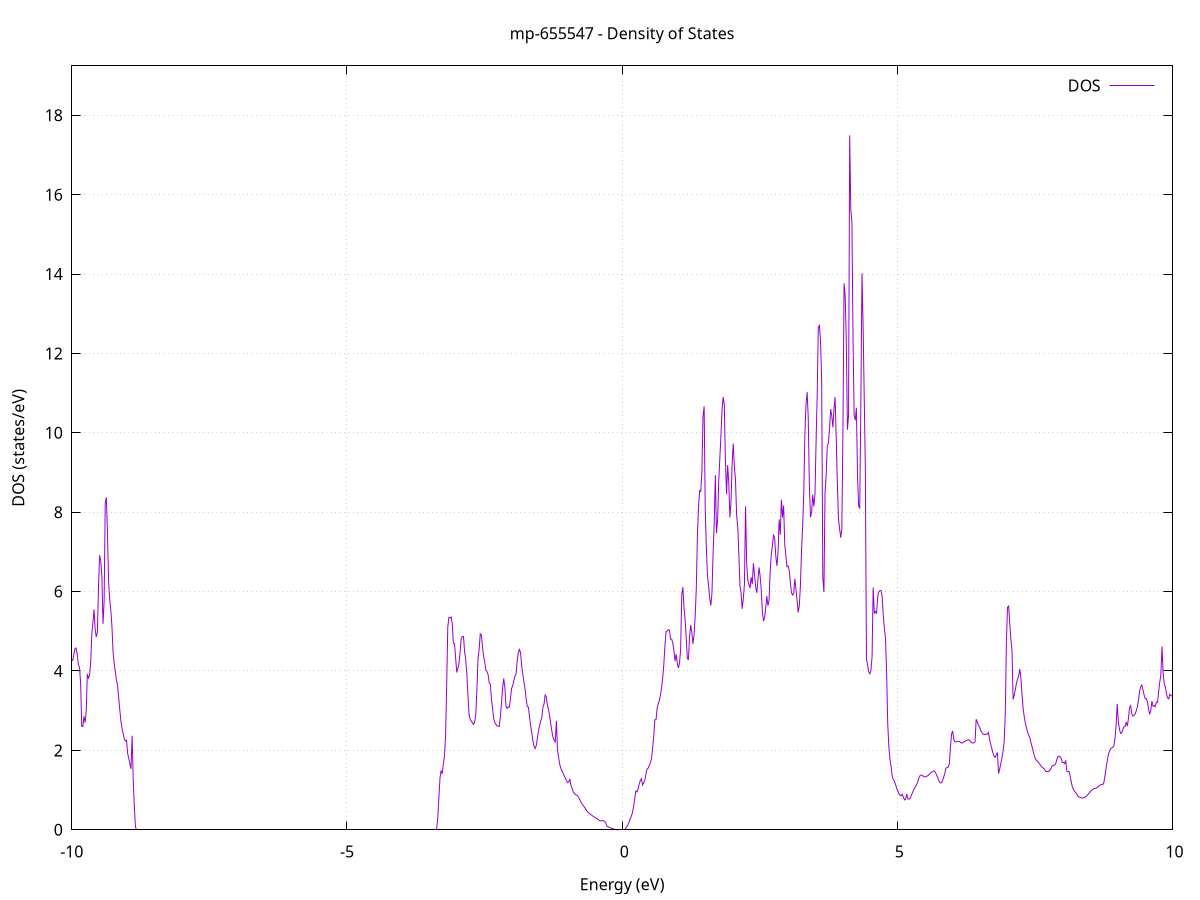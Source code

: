 set title 'mp-655547 - Density of States'
set xlabel 'Energy (eV)'
set ylabel 'DOS (states/eV)'
set grid
set xrange [-10:10]
set yrange [0:19.245]
set xzeroaxis lt -1
set terminal png size 800,600
set output 'mp-655547_dos_gnuplot.png'
plot '-' using 1:2 with lines title 'DOS'
-15.067400 0.000000
-15.047100 0.000000
-15.026700 0.000000
-15.006400 0.000000
-14.986100 0.000000
-14.965700 0.000000
-14.945400 0.000000
-14.925000 0.000000
-14.904700 0.000000
-14.884400 0.000000
-14.864000 0.000000
-14.843700 0.000000
-14.823300 0.000000
-14.803000 0.000000
-14.782700 0.000000
-14.762300 0.000000
-14.742000 0.000000
-14.721600 0.000000
-14.701300 0.000000
-14.681000 0.000000
-14.660600 0.000000
-14.640300 0.000000
-14.619900 0.000000
-14.599600 0.000000
-14.579300 0.000000
-14.558900 0.000000
-14.538600 0.000000
-14.518200 0.000000
-14.497900 0.000000
-14.477600 0.000000
-14.457200 0.000000
-14.436900 0.000000
-14.416500 0.000000
-14.396200 0.000000
-14.375800 0.000000
-14.355500 0.000000
-14.335200 0.000000
-14.314800 0.000000
-14.294500 0.000000
-14.274100 0.000000
-14.253800 0.000000
-14.233500 0.000000
-14.213100 0.000000
-14.192800 0.000000
-14.172400 0.000000
-14.152100 0.000000
-14.131800 0.000000
-14.111400 0.000000
-14.091100 0.000000
-14.070700 0.000000
-14.050400 0.000000
-14.030100 0.000000
-14.009700 0.000000
-13.989400 0.000000
-13.969000 0.000000
-13.948700 0.000000
-13.928400 0.000000
-13.908000 0.000000
-13.887700 0.000000
-13.867300 0.000000
-13.847000 0.000000
-13.826700 0.000000
-13.806300 0.000000
-13.786000 0.000000
-13.765600 0.000000
-13.745300 0.000000
-13.724900 0.000000
-13.704600 0.000000
-13.684300 0.000000
-13.663900 0.000000
-13.643600 0.000000
-13.623200 0.000000
-13.602900 0.000000
-13.582600 0.000000
-13.562200 0.000000
-13.541900 0.000000
-13.521500 0.000000
-13.501200 0.000000
-13.480900 0.000000
-13.460500 0.000000
-13.440200 0.000000
-13.419800 0.000000
-13.399500 0.000000
-13.379200 0.000000
-13.358800 0.000000
-13.338500 0.000000
-13.318100 0.000000
-13.297800 0.000000
-13.277500 0.000000
-13.257100 0.000000
-13.236800 0.000000
-13.216400 0.003000
-13.196100 0.438600
-13.175800 2.008100
-13.155400 3.001100
-13.135100 4.042900
-13.114700 5.363900
-13.094400 8.188200
-13.074000 13.849200
-13.053700 17.548100
-13.033400 24.453500
-13.013000 26.060800
-12.992700 21.833600
-12.972300 18.976600
-12.952000 16.478600
-12.931700 15.066600
-12.911300 14.562800
-12.891000 14.433600
-12.870600 14.260400
-12.850300 13.962300
-12.830000 10.780700
-12.809600 10.430000
-12.789300 12.242000
-12.768900 9.287100
-12.748600 7.545100
-12.728300 7.450800
-12.707900 3.790500
-12.687600 1.274100
-12.667200 2.738300
-12.646900 7.472000
-12.626600 9.205300
-12.606200 6.543700
-12.585900 8.332700
-12.565500 9.000900
-12.545200 10.445000
-12.524900 11.648000
-12.504500 10.078400
-12.484200 9.138400
-12.463800 8.715700
-12.443500 9.061400
-12.423100 9.293400
-12.402800 9.072000
-12.382500 8.940400
-12.362100 9.152900
-12.341800 9.913300
-12.321400 10.015200
-12.301100 9.800400
-12.280800 9.611000
-12.260400 9.416000
-12.240100 8.517800
-12.219700 7.316900
-12.199400 6.611600
-12.179100 6.395000
-12.158700 5.950700
-12.138400 6.918500
-12.118000 5.374800
-12.097700 4.674200
-12.077400 4.148900
-12.057000 3.649400
-12.036700 3.295800
-12.016300 3.146600
-11.996000 3.046100
-11.975700 2.950100
-11.955300 3.099100
-11.935000 3.420900
-11.914600 3.473100
-11.894300 3.392500
-11.874000 4.201600
-11.853600 4.292500
-11.833300 3.403900
-11.812900 2.574000
-11.792600 1.908700
-11.772200 1.214800
-11.751900 0.766600
-11.731600 0.647800
-11.711200 0.558300
-11.690900 0.474100
-11.670500 0.416700
-11.650200 0.402100
-11.629900 0.342700
-11.609500 0.145700
-11.589200 0.109700
-11.568800 0.079800
-11.548500 0.056000
-11.528200 0.037900
-11.507800 0.023500
-11.487500 0.012500
-11.467100 0.004900
-11.446800 0.000800
-11.426500 0.000000
-11.406100 0.000000
-11.385800 9.588600
-11.365400 13.685000
-11.345100 16.913300
-11.324800 22.969700
-11.304400 34.644200
-11.284100 2.500600
-11.263700 74.062300
-11.243400 26.465400
-11.223000 76.375700
-11.202700 0.000000
-11.182400 0.000000
-11.162000 0.000000
-11.141700 0.000000
-11.121300 20.509500
-11.101000 26.805400
-11.080700 100.354100
-11.060300 62.258600
-11.040000 119.866700
-11.019600 99.224200
-10.999300 57.440900
-10.979000 21.767000
-10.958600 55.269600
-10.938300 69.499800
-10.917900 40.389800
-10.897600 64.067200
-10.877300 58.295600
-10.856900 96.593000
-10.836600 100.041500
-10.816200 70.169700
-10.795900 61.836400
-10.775600 70.059000
-10.755200 46.994800
-10.734900 9.853200
-10.714500 6.647900
-10.694200 6.266000
-10.673900 5.939900
-10.653500 4.503300
-10.633200 4.987400
-10.612800 5.580100
-10.592500 5.913800
-10.572100 6.125000
-10.551800 5.877200
-10.531500 5.451800
-10.511100 4.927600
-10.490800 4.746600
-10.470400 4.662200
-10.450100 4.568200
-10.429800 4.448700
-10.409400 4.204400
-10.389100 4.040400
-10.368700 3.924400
-10.348400 3.823200
-10.328100 3.761700
-10.307700 3.688100
-10.287400 3.584600
-10.267000 3.486400
-10.246700 3.486900
-10.226400 3.471400
-10.206000 3.490000
-10.185700 3.622900
-10.165300 4.322900
-10.145000 4.855200
-10.124700 5.048200
-10.104300 4.525500
-10.084000 4.503900
-10.063600 4.637400
-10.043300 4.404400
-10.023000 4.341300
-10.002600 4.296200
-9.982300 4.267900
-9.961900 4.425900
-9.941600 4.569000
-9.921200 4.579200
-9.900900 4.411100
-9.880600 4.172700
-9.860200 4.085500
-9.839900 3.711900
-9.819500 2.609200
-9.799200 2.598800
-9.778900 2.861900
-9.758500 2.701100
-9.738200 2.980500
-9.717800 3.924600
-9.697500 3.819500
-9.677200 3.888600
-9.656800 4.210700
-9.636500 4.918300
-9.616100 5.216200
-9.595800 5.551000
-9.575500 5.052000
-9.555100 4.855800
-9.534800 4.981300
-9.514400 6.146300
-9.494100 6.915000
-9.473800 6.769300
-9.453400 6.392000
-9.433100 5.188300
-9.412700 5.738200
-9.392400 8.231300
-9.372100 8.370000
-9.351700 7.478300
-9.331400 6.249700
-9.311000 5.793800
-9.290700 5.536900
-9.270300 5.110900
-9.250000 4.471900
-9.229700 4.195400
-9.209300 3.977900
-9.189000 3.772700
-9.168600 3.643300
-9.148300 3.333900
-9.128000 3.024700
-9.107600 2.736400
-9.087300 2.553600
-9.066900 2.425500
-9.046600 2.294200
-9.026300 2.237500
-9.005900 2.254000
-8.985600 1.930100
-8.965200 1.797300
-8.944900 1.666700
-8.924600 1.536000
-8.904200 2.370000
-8.883900 1.260700
-8.863500 0.567200
-8.843200 0.071900
-8.822900 0.000000
-8.802500 0.000000
-8.782200 0.000000
-8.761800 0.000000
-8.741500 0.000000
-8.721200 0.000000
-8.700800 0.000000
-8.680500 0.000000
-8.660100 0.000000
-8.639800 0.000000
-8.619400 0.000000
-8.599100 0.000000
-8.578800 0.000000
-8.558400 0.000000
-8.538100 0.000000
-8.517700 0.000000
-8.497400 0.000000
-8.477100 0.000000
-8.456700 0.000000
-8.436400 0.000000
-8.416000 0.000000
-8.395700 0.000000
-8.375400 0.000000
-8.355000 0.000000
-8.334700 0.000000
-8.314300 0.000000
-8.294000 0.000000
-8.273700 0.000000
-8.253300 0.000000
-8.233000 0.000000
-8.212600 0.000000
-8.192300 0.000000
-8.172000 0.000000
-8.151600 0.000000
-8.131300 0.000000
-8.110900 0.000000
-8.090600 0.000000
-8.070300 0.000000
-8.049900 0.000000
-8.029600 0.000000
-8.009200 0.000000
-7.988900 0.000000
-7.968500 0.000000
-7.948200 0.000000
-7.927900 0.000000
-7.907500 0.000000
-7.887200 0.000000
-7.866800 0.000000
-7.846500 0.000000
-7.826200 0.000000
-7.805800 0.000000
-7.785500 0.000000
-7.765100 0.000000
-7.744800 0.000000
-7.724500 0.000000
-7.704100 0.000000
-7.683800 0.000000
-7.663400 0.000000
-7.643100 0.000000
-7.622800 0.000000
-7.602400 0.000000
-7.582100 0.000000
-7.561700 0.000000
-7.541400 0.000000
-7.521100 0.000000
-7.500700 0.000000
-7.480400 0.000000
-7.460000 0.000000
-7.439700 0.000000
-7.419400 0.000000
-7.399000 0.000000
-7.378700 0.000000
-7.358300 0.000000
-7.338000 0.000000
-7.317600 0.000000
-7.297300 0.000000
-7.277000 0.000000
-7.256600 0.000000
-7.236300 0.000000
-7.215900 0.000000
-7.195600 0.000000
-7.175300 0.000000
-7.154900 0.000000
-7.134600 0.000000
-7.114200 0.000000
-7.093900 0.000000
-7.073600 0.000000
-7.053200 0.000000
-7.032900 0.000000
-7.012500 0.000000
-6.992200 0.000000
-6.971900 0.000000
-6.951500 0.000000
-6.931200 0.000000
-6.910800 0.000000
-6.890500 0.000000
-6.870200 0.000000
-6.849800 0.000000
-6.829500 0.000000
-6.809100 0.000000
-6.788800 0.000000
-6.768500 0.000000
-6.748100 0.000000
-6.727800 0.000000
-6.707400 0.000000
-6.687100 0.000000
-6.666700 0.000000
-6.646400 0.000000
-6.626100 0.000000
-6.605700 0.000000
-6.585400 0.000000
-6.565000 0.000000
-6.544700 0.000000
-6.524400 0.000000
-6.504000 0.000000
-6.483700 0.000000
-6.463300 0.000000
-6.443000 0.000000
-6.422700 0.000000
-6.402300 0.000000
-6.382000 0.000000
-6.361600 0.000000
-6.341300 0.000000
-6.321000 0.000000
-6.300600 0.000000
-6.280300 0.000000
-6.259900 0.000000
-6.239600 0.000000
-6.219300 0.000000
-6.198900 0.000000
-6.178600 0.000000
-6.158200 0.000000
-6.137900 0.000000
-6.117600 0.000000
-6.097200 0.000000
-6.076900 0.000000
-6.056500 0.000000
-6.036200 0.000000
-6.015800 0.000000
-5.995500 0.000000
-5.975200 0.000000
-5.954800 0.000000
-5.934500 0.000000
-5.914100 0.000000
-5.893800 0.000000
-5.873500 0.000000
-5.853100 0.000000
-5.832800 0.000000
-5.812400 0.000000
-5.792100 0.000000
-5.771800 0.000000
-5.751400 0.000000
-5.731100 0.000000
-5.710700 0.000000
-5.690400 0.000000
-5.670100 0.000000
-5.649700 0.000000
-5.629400 0.000000
-5.609000 0.000000
-5.588700 0.000000
-5.568400 0.000000
-5.548000 0.000000
-5.527700 0.000000
-5.507300 0.000000
-5.487000 0.000000
-5.466700 0.000000
-5.446300 0.000000
-5.426000 0.000000
-5.405600 0.000000
-5.385300 0.000000
-5.364900 0.000000
-5.344600 0.000000
-5.324300 0.000000
-5.303900 0.000000
-5.283600 0.000000
-5.263200 0.000000
-5.242900 0.000000
-5.222600 0.000000
-5.202200 0.000000
-5.181900 0.000000
-5.161500 0.000000
-5.141200 0.000000
-5.120900 0.000000
-5.100500 0.000000
-5.080200 0.000000
-5.059800 0.000000
-5.039500 0.000000
-5.019200 0.000000
-4.998800 0.000000
-4.978500 0.000000
-4.958100 0.000000
-4.937800 0.000000
-4.917500 0.000000
-4.897100 0.000000
-4.876800 0.000000
-4.856400 0.000000
-4.836100 0.000000
-4.815800 0.000000
-4.795400 0.000000
-4.775100 0.000000
-4.754700 0.000000
-4.734400 0.000000
-4.714000 0.000000
-4.693700 0.000000
-4.673400 0.000000
-4.653000 0.000000
-4.632700 0.000000
-4.612300 0.000000
-4.592000 0.000000
-4.571700 0.000000
-4.551300 0.000000
-4.531000 0.000000
-4.510600 0.000000
-4.490300 0.000000
-4.470000 0.000000
-4.449600 0.000000
-4.429300 0.000000
-4.408900 0.000000
-4.388600 0.000000
-4.368300 0.000000
-4.347900 0.000000
-4.327600 0.000000
-4.307200 0.000000
-4.286900 0.000000
-4.266600 0.000000
-4.246200 0.000000
-4.225900 0.000000
-4.205500 0.000000
-4.185200 0.000000
-4.164800 0.000000
-4.144500 0.000000
-4.124200 0.000000
-4.103800 0.000000
-4.083500 0.000000
-4.063100 0.000000
-4.042800 0.000000
-4.022500 0.000000
-4.002100 0.000000
-3.981800 0.000000
-3.961400 0.000000
-3.941100 0.000000
-3.920800 0.000000
-3.900400 0.000000
-3.880100 0.000000
-3.859700 0.000000
-3.839400 0.000000
-3.819100 0.000000
-3.798700 0.000000
-3.778400 0.000000
-3.758000 0.000000
-3.737700 0.000000
-3.717400 0.000000
-3.697000 0.000000
-3.676700 0.000000
-3.656300 0.000000
-3.636000 0.000000
-3.615700 0.000000
-3.595300 0.000000
-3.575000 0.000000
-3.554600 0.000000
-3.534300 0.000000
-3.513900 0.000000
-3.493600 0.000000
-3.473300 0.000000
-3.452900 0.000000
-3.432600 0.000000
-3.412200 0.000000
-3.391900 0.000000
-3.371600 0.015000
-3.351200 0.273700
-3.330900 0.774700
-3.310500 1.291900
-3.290200 1.494100
-3.269900 1.410400
-3.249500 1.652600
-3.229200 1.849900
-3.208800 2.341200
-3.188500 3.631400
-3.168200 5.106500
-3.147800 5.352300
-3.127500 5.339100
-3.107100 5.363800
-3.086800 5.191500
-3.066500 4.697800
-3.046100 4.688400
-3.025800 4.336800
-3.005400 3.962400
-2.985100 4.068300
-2.964800 4.189000
-2.944400 4.482000
-2.924100 4.824200
-2.903700 4.862900
-2.883400 4.862900
-2.863000 4.491600
-2.842700 4.292400
-2.822400 3.928500
-2.802000 3.394900
-2.781700 2.908000
-2.761300 2.786100
-2.741000 2.738100
-2.720700 2.691300
-2.700300 2.653500
-2.680000 2.717100
-2.659600 2.898600
-2.639300 3.515100
-2.619000 4.327800
-2.598600 4.544900
-2.578300 4.934500
-2.557900 4.901500
-2.537600 4.621700
-2.517300 4.370300
-2.496900 4.224200
-2.476600 4.027300
-2.456200 3.986000
-2.435900 3.912500
-2.415600 3.701100
-2.395200 3.674800
-2.374900 3.290600
-2.354500 3.060000
-2.334200 2.795100
-2.313900 2.700900
-2.293500 2.655800
-2.273200 2.615600
-2.252800 2.617400
-2.232500 2.603800
-2.212100 2.853600
-2.191800 3.201300
-2.171500 3.581300
-2.151100 3.811100
-2.130800 3.579800
-2.110400 3.117000
-2.090100 3.052900
-2.069800 3.094000
-2.049400 3.088600
-2.029100 3.316500
-2.008700 3.559300
-1.988400 3.632900
-1.968100 3.757600
-1.947700 3.867500
-1.927400 3.929200
-1.907000 4.259000
-1.886700 4.460900
-1.866400 4.540000
-1.846000 4.459500
-1.825700 4.139100
-1.805300 3.914800
-1.785000 3.727400
-1.764700 3.550500
-1.744300 3.293400
-1.724000 3.107300
-1.703600 3.088100
-1.683300 2.855500
-1.663000 2.613900
-1.642600 2.452800
-1.622300 2.244800
-1.601900 2.110900
-1.581600 2.045800
-1.561200 2.117900
-1.540900 2.297700
-1.520600 2.491100
-1.500200 2.631300
-1.479900 2.737600
-1.459500 2.833100
-1.439200 3.090000
-1.418900 3.170100
-1.398500 3.407100
-1.378200 3.342500
-1.357800 3.148100
-1.337500 3.020400
-1.317200 2.871300
-1.296800 2.666500
-1.276500 2.480900
-1.256100 2.330400
-1.235800 2.255200
-1.215500 2.212600
-1.195100 2.743800
-1.174800 2.016800
-1.154400 1.820600
-1.134100 1.655700
-1.113800 1.545600
-1.093400 1.484000
-1.073100 1.423000
-1.052700 1.360800
-1.032400 1.300300
-1.012100 1.242100
-0.991700 1.186500
-0.971400 1.204100
-0.951000 1.282600
-0.930700 1.122600
-0.910300 1.045100
-0.890000 0.957100
-0.869700 0.918800
-0.849300 0.887500
-0.829000 0.874500
-0.808600 0.853000
-0.788300 0.813500
-0.768000 0.754700
-0.747600 0.697000
-0.727300 0.648200
-0.706900 0.609600
-0.686600 0.572500
-0.666300 0.530900
-0.645900 0.482900
-0.625600 0.449300
-0.605200 0.423700
-0.584900 0.399300
-0.564600 0.376900
-0.544200 0.356600
-0.523900 0.337100
-0.503500 0.318400
-0.483200 0.299900
-0.462900 0.281500
-0.442500 0.263100
-0.422200 0.244700
-0.401800 0.226400
-0.381500 0.221800
-0.361200 0.233400
-0.340800 0.226800
-0.320500 0.209900
-0.300100 0.187100
-0.279800 0.091800
-0.259400 0.077500
-0.239100 0.064200
-0.218800 0.051900
-0.198400 0.040600
-0.178100 0.030200
-0.157700 0.020900
-0.137400 0.013100
-0.117100 0.007200
-0.096700 0.003000
-0.076400 0.000600
-0.056000 0.000000
-0.035700 0.000000
-0.015400 0.000000
0.005000 0.000000
0.025300 0.000000
0.045700 0.007800
0.066000 0.037800
0.086300 0.078300
0.106700 0.134000
0.127000 0.200400
0.147400 0.276000
0.167700 0.345200
0.188000 0.432600
0.208400 0.589800
0.228700 0.782600
0.249100 0.977300
0.269400 0.954100
0.289700 1.034900
0.310100 1.155000
0.330400 1.242100
0.350800 1.287600
0.371100 1.126700
0.391500 1.186800
0.411800 1.246200
0.432100 1.398500
0.452500 1.531000
0.472800 1.552900
0.493200 1.622400
0.513500 1.695900
0.533800 1.792800
0.554200 2.065700
0.574500 2.370000
0.594900 2.770600
0.615200 2.774100
0.635500 3.053200
0.655900 3.173400
0.676200 3.257500
0.696600 3.401500
0.716900 3.578000
0.737200 3.833800
0.757600 4.166700
0.777900 4.642800
0.798300 4.995000
0.818600 5.009500
0.838900 5.041900
0.859300 5.029000
0.879600 4.804000
0.900000 4.802100
0.920300 4.704200
0.940600 4.512200
0.961000 4.246800
0.981300 4.427600
1.001700 4.194700
1.022000 4.076400
1.042400 4.195300
1.062700 4.547500
1.083000 5.920200
1.103400 6.110700
1.123700 5.589600
1.144100 5.293800
1.164400 4.834300
1.184700 4.309500
1.205100 4.295600
1.225400 4.871700
1.245800 5.155900
1.266100 4.969200
1.286400 4.684700
1.306800 4.911500
1.327100 5.382500
1.347500 6.088700
1.367800 7.424800
1.388100 8.145500
1.408500 8.542300
1.428800 8.522200
1.449200 9.037800
1.469500 10.418000
1.489800 10.667400
1.510200 8.063700
1.530500 7.084300
1.550900 6.398500
1.571200 6.141100
1.591500 5.826500
1.611900 5.651700
1.632200 5.969300
1.652600 6.984700
1.672900 7.719300
1.693300 8.935300
1.713600 7.473600
1.733900 7.795600
1.754300 8.750900
1.774600 9.344200
1.795000 9.934000
1.815300 10.575500
1.835600 10.904700
1.856000 10.713000
1.876300 9.315900
1.896700 8.457800
1.917000 9.185500
1.937300 8.754100
1.957700 7.868700
1.978000 8.257600
1.998400 9.225100
2.018700 9.732400
2.039000 9.156400
2.059400 8.828600
2.079700 7.923300
2.100100 7.657300
2.120400 6.947700
2.140700 6.144200
2.161100 5.969200
2.181400 5.566900
2.201800 5.823000
2.222100 6.183800
2.242500 8.149400
2.262800 6.709300
2.283100 6.292200
2.303500 6.176500
2.323800 6.091500
2.344200 6.361800
2.364500 6.186700
2.384800 6.712300
2.405200 6.420700
2.425500 6.133900
2.445900 5.970800
2.466200 6.263500
2.486500 6.610500
2.506900 6.401700
2.527200 6.040800
2.547600 5.505900
2.567900 5.254100
2.588200 5.340800
2.608600 5.596000
2.628900 5.887000
2.649300 5.644000
2.669600 5.784400
2.689900 6.517500
2.710300 6.952500
2.730600 7.154500
2.751000 7.441700
2.771300 7.336400
2.791600 6.903100
2.812000 6.647900
2.832300 6.982400
2.852700 7.819600
2.873000 7.436800
2.893400 8.315400
2.913700 7.867200
2.934000 8.166600
2.954400 7.190600
2.974700 6.917600
2.995100 6.627900
3.015400 6.648000
3.035700 6.540900
3.056100 6.219300
3.076400 5.975600
3.096800 5.913700
3.117100 5.954900
3.137400 6.321500
3.157800 6.059200
3.178100 5.786300
3.198500 5.475500
3.218800 5.639800
3.239100 6.144300
3.259500 7.033800
3.279800 7.625400
3.300200 8.496900
3.320500 9.982200
3.340800 10.714100
3.361200 11.026200
3.381500 10.389900
3.401900 8.677400
3.422200 7.876500
3.442500 7.995000
3.462900 8.442600
3.483200 8.147300
3.503600 8.445200
3.523900 9.773300
3.544300 10.971500
3.564600 12.661100
3.584900 12.706900
3.605300 12.282800
3.625600 11.321600
3.646000 6.368600
3.666300 5.985300
3.686600 8.491800
3.707000 8.922100
3.727300 9.669900
3.747700 9.744800
3.768000 10.091500
3.788300 10.597900
3.808700 10.434000
3.829000 10.138700
3.849400 10.598100
3.869700 10.901200
3.890000 9.857900
3.910400 8.733000
3.930700 7.844300
3.951100 7.587600
3.971400 7.358300
3.991700 7.577900
4.012100 10.087800
4.032400 13.766000
4.052800 13.432400
4.073100 12.286400
4.093400 10.078400
4.113800 10.440700
4.134100 17.495000
4.154500 15.629000
4.174800 15.323300
4.195200 12.391300
4.215500 10.447900
4.235800 10.317000
4.256200 10.632400
4.276500 8.947300
4.296900 8.153300
4.317200 8.107600
4.337500 10.797200
4.357900 14.022400
4.378200 12.697600
4.398600 10.916600
4.418900 9.104000
4.439200 4.306900
4.459600 4.144900
4.479900 3.986200
4.500300 3.929100
4.520600 4.010100
4.540900 4.353600
4.561300 6.106400
4.581600 5.462200
4.602000 5.501300
4.622300 5.441100
4.642600 5.859800
4.663000 5.991400
4.683300 6.027400
4.703700 6.028600
4.724000 5.890700
4.744300 5.411700
4.764700 5.070000
4.785000 4.834500
4.805400 3.962500
4.825700 2.672100
4.846100 2.090500
4.866400 1.767300
4.886700 1.591800
4.907100 1.350400
4.927400 1.267800
4.947800 1.220100
4.968100 1.138000
4.988400 1.043500
5.008800 0.974200
5.029100 0.914900
5.049500 0.869400
5.069800 0.854200
5.090100 0.897300
5.110500 0.818400
5.130800 0.752000
5.151200 0.771400
5.171500 0.902100
5.191800 0.774300
5.212200 0.771900
5.232500 0.792100
5.252900 0.859600
5.273200 0.929300
5.293500 0.991900
5.313900 1.049800
5.334200 1.103200
5.354600 1.147400
5.374900 1.224000
5.395200 1.318600
5.415600 1.368300
5.435900 1.380900
5.456300 1.368700
5.476600 1.343100
5.497000 1.331500
5.517300 1.335900
5.537600 1.349900
5.558000 1.369000
5.578300 1.392700
5.598700 1.421200
5.619000 1.444400
5.639300 1.468200
5.659700 1.482600
5.680000 1.472900
5.700400 1.423200
5.720700 1.358300
5.741000 1.285700
5.761400 1.216700
5.781700 1.179100
5.802100 1.189100
5.822400 1.238100
5.842700 1.324600
5.863100 1.426300
5.883400 1.554800
5.903800 1.564900
5.924100 1.578600
5.944400 1.651600
5.964800 2.073200
5.985100 2.410300
6.005500 2.488700
6.025800 2.276100
6.046100 2.223700
6.066500 2.213500
6.086800 2.220600
6.107200 2.228700
6.127500 2.226400
6.147900 2.205600
6.168200 2.180700
6.188500 2.197300
6.208900 2.215100
6.229200 2.230100
6.249600 2.243800
6.269900 2.255900
6.290200 2.268200
6.310600 2.262100
6.330900 2.216200
6.351300 2.193000
6.371600 2.183000
6.391900 2.192600
6.412300 2.215900
6.432600 2.784200
6.453000 2.713400
6.473300 2.639900
6.493600 2.590100
6.514000 2.502500
6.534300 2.457500
6.554700 2.418100
6.575000 2.397600
6.595300 2.402200
6.615700 2.410700
6.636000 2.407300
6.656400 2.453000
6.676700 2.270600
6.697000 2.155300
6.717400 2.043600
6.737700 1.933500
6.758100 1.850400
6.778400 1.825500
6.798800 1.883500
6.819100 1.947800
6.839400 1.415300
6.859800 1.530700
6.880100 1.664000
6.900500 1.807500
6.920800 1.977000
6.941100 2.207000
6.961500 2.914200
6.981800 4.723300
7.002200 5.603200
7.022500 5.635000
7.042800 5.198900
7.063200 4.795000
7.083500 4.518100
7.103900 3.284100
7.124200 3.386400
7.144500 3.535800
7.164900 3.693200
7.185200 3.791700
7.205600 3.876100
7.225900 4.052200
7.246200 3.822100
7.266600 3.388100
7.286900 3.034500
7.307300 2.840300
7.327600 2.682000
7.347900 2.557400
7.368300 2.453700
7.388600 2.379600
7.409000 2.315400
7.429300 2.189700
7.449700 2.085700
7.470000 1.969700
7.490300 1.866200
7.510700 1.782100
7.531000 1.747900
7.551400 1.716100
7.571700 1.682600
7.592000 1.644200
7.612400 1.607700
7.632700 1.575700
7.653100 1.548000
7.673400 1.529500
7.693700 1.473800
7.714100 1.465700
7.734400 1.463100
7.754800 1.473100
7.775100 1.505600
7.795400 1.555900
7.815800 1.613300
7.836100 1.615900
7.856500 1.636900
7.876800 1.661500
7.897100 1.766500
7.917500 1.848200
7.937800 1.857800
7.958200 1.837000
7.978500 1.796400
7.998800 1.695100
8.019200 1.694300
8.039500 1.664800
8.059900 1.748100
8.080200 1.474800
8.100600 1.462600
8.120900 1.470800
8.141200 1.342200
8.161600 1.199200
8.181900 1.072600
8.202300 1.009100
8.222600 0.967300
8.242900 0.933300
8.263300 0.894000
8.283600 0.839100
8.304000 0.825900
8.324300 0.814200
8.344600 0.804400
8.365000 0.798200
8.385300 0.804300
8.405700 0.817200
8.426000 0.833900
8.446300 0.859400
8.466700 0.893100
8.487000 0.928200
8.507400 0.960600
8.527700 0.989800
8.548000 1.015300
8.568400 1.035500
8.588700 1.042200
8.609100 1.044000
8.629400 1.064100
8.649700 1.090200
8.670100 1.108100
8.690400 1.131000
8.710800 1.142800
8.731100 1.134700
8.751500 1.183000
8.771800 1.343300
8.792100 1.544900
8.812500 1.719100
8.832800 1.881500
8.853200 1.982400
8.873500 2.029300
8.893800 2.060700
8.914200 2.075900
8.934500 2.114000
8.954900 2.299000
8.975200 2.628700
8.995500 3.173200
9.015900 2.713500
9.036200 2.537100
9.056600 2.429100
9.076900 2.433100
9.097200 2.528400
9.117600 2.592800
9.137900 2.603400
9.158300 2.713500
9.178600 2.608100
9.198900 2.800900
9.219300 3.077000
9.239600 3.129100
9.260000 2.924700
9.280300 2.861800
9.300700 2.883600
9.321000 2.915400
9.341300 2.993500
9.361700 3.098400
9.382000 3.258700
9.402400 3.497100
9.422700 3.600000
9.443000 3.648000
9.463400 3.525500
9.483700 3.398900
9.504100 3.301200
9.524400 3.306100
9.544700 3.226300
9.565100 3.045400
9.585400 2.909700
9.605800 3.004800
9.626100 3.242800
9.646400 3.114600
9.666800 3.132900
9.687100 3.101900
9.707500 3.217000
9.727800 3.212400
9.748100 3.469600
9.768500 3.721700
9.788800 3.904200
9.809200 4.615300
9.829500 3.961300
9.849800 3.677400
9.870200 3.593300
9.890500 3.421700
9.910900 3.322900
9.931200 3.299600
9.951600 3.415200
9.971900 3.378300
9.992200 3.377500
10.012600 3.382200
10.032900 3.356200
10.053300 3.328700
10.073600 3.386600
10.093900 3.460100
10.114300 3.549700
10.134600 3.713100
10.155000 3.957000
10.175300 4.289600
10.195600 4.567700
10.216000 4.704300
10.236300 4.690300
10.256700 4.482200
10.277000 4.143500
10.297300 3.504800
10.317700 2.811200
10.338000 2.253600
10.358400 2.355900
10.378700 2.714500
10.399000 2.472100
10.419400 2.516300
10.439700 2.561000
10.460100 2.619200
10.480400 2.669500
10.500700 2.778100
10.521100 3.042000
10.541400 3.678700
10.561800 3.602800
10.582100 3.443100
10.602500 3.387100
10.622800 3.227100
10.643100 3.230400
10.663500 3.304300
10.683800 3.384700
10.704200 3.480100
10.724500 3.467700
10.744800 3.443400
10.765200 3.466800
10.785500 3.577500
10.805900 3.715200
10.826200 3.624200
10.846500 3.524100
10.866900 3.459400
10.887200 3.346800
10.907600 3.304000
10.927900 3.375400
10.948200 3.462200
10.968600 3.636600
10.988900 3.831600
11.009300 4.018600
11.029600 4.131100
11.049900 4.541600
11.070300 3.807500
11.090600 3.716800
11.111000 3.679500
11.131300 3.662900
11.151600 3.494000
11.172000 3.299100
11.192300 3.300300
11.212700 3.334000
11.233000 3.301300
11.253400 3.209200
11.273700 3.183300
11.294000 3.240400
11.314400 3.056800
11.334700 2.906100
11.355100 2.858000
11.375400 3.151900
11.395700 3.244600
11.416100 3.523600
11.436400 3.574000
11.456800 3.631200
11.477100 3.670700
11.497400 3.650400
11.517800 4.107900
11.538100 4.534400
11.558500 5.138900
11.578800 5.455500
11.599100 5.464300
11.619500 5.604400
11.639800 5.713200
11.660200 5.663300
11.680500 5.599500
11.700800 5.429300
11.721200 5.376600
11.741500 5.359600
11.761900 5.172000
11.782200 5.141900
11.802500 5.081500
11.822900 5.029800
11.843200 5.012200
11.863600 4.906700
11.883900 4.839800
11.904300 4.804200
11.924600 4.905400
11.944900 4.995700
11.965300 4.907700
11.985600 4.884100
12.006000 4.899400
12.026300 4.562000
12.046600 4.597100
12.067000 4.572900
12.087300 4.572800
12.107700 4.163000
12.128000 4.016800
12.148300 3.652400
12.168700 3.476100
12.189000 3.368500
12.209400 3.252900
12.229700 3.181300
12.250000 3.167500
12.270400 3.182300
12.290700 3.255300
12.311100 3.347800
12.331400 3.275500
12.351700 3.139600
12.372100 2.926200
12.392400 2.938000
12.412800 3.035600
12.433100 3.195100
12.453400 3.192900
12.473800 3.146100
12.494100 3.187900
12.514500 3.025700
12.534800 2.547900
12.555200 2.167000
12.575500 1.698300
12.595800 1.297100
12.616200 1.221200
12.636500 1.197300
12.656900 1.114200
12.677200 1.097700
12.697500 1.029600
12.717900 1.008100
12.738200 1.065700
12.758600 1.149300
12.778900 1.248500
12.799200 1.440000
12.819600 1.511500
12.839900 1.598100
12.860300 1.647600
12.880600 1.713900
12.900900 1.780500
12.921300 1.839800
12.941600 1.916000
12.962000 2.024900
12.982300 2.151700
13.002600 2.652100
13.023000 2.648300
13.043300 2.807800
13.063700 2.943000
13.084000 3.071000
13.104300 3.206000
13.124700 3.349900
13.145000 3.318900
13.165400 3.344800
13.185700 3.500700
13.206100 3.758000
13.226400 4.032400
13.246700 4.388900
13.267100 4.874000
13.287400 5.480000
13.307800 6.985200
13.328100 5.875300
13.348400 4.937900
13.368800 4.446100
13.389100 4.097000
13.409500 3.813700
13.429800 3.664500
13.450100 3.669200
13.470500 3.750100
13.490800 4.037200
13.511200 4.470900
13.531500 4.377200
13.551800 4.232500
13.572200 4.258200
13.592500 5.711100
13.612900 5.463300
13.633200 6.099100
13.653500 6.819700
13.673900 6.466100
13.694200 6.123600
13.714600 5.846800
13.734900 5.268800
13.755200 4.641400
13.775600 4.448700
13.795900 4.431900
13.816300 4.474400
13.836600 4.403000
13.857000 4.274500
13.877300 4.162200
13.897600 4.200600
13.918000 4.270000
13.938300 4.031200
13.958700 3.754400
13.979000 3.676400
13.999300 3.940200
14.019700 4.415900
14.040000 5.098300
14.060400 5.406400
14.080700 4.969600
14.101000 3.944600
14.121400 3.218600
14.141700 2.821000
14.162100 2.527300
14.182400 2.454300
14.202700 2.495000
14.223100 2.612800
14.243400 2.864800
14.263800 3.440100
14.284100 4.248900
14.304400 5.332500
14.324800 5.632700
14.345100 5.648800
14.365500 5.442100
14.385800 5.244500
14.406100 4.878400
14.426500 4.479400
14.446800 4.367200
14.467200 4.273500
14.487500 4.129300
14.507900 3.860100
14.528200 3.979200
14.548500 3.636400
14.568900 3.516700
14.589200 3.519600
14.609600 3.543700
14.629900 3.573100
14.650200 3.567900
14.670600 3.583100
14.690900 3.464900
14.711300 3.203900
14.731600 3.195700
14.751900 3.212100
14.772300 3.208700
14.792600 3.177000
14.813000 3.182500
14.833300 3.042600
14.853600 2.995800
14.874000 3.022300
14.894300 3.495900
14.914700 3.775200
14.935000 4.034300
14.955300 4.283900
14.975700 4.557400
14.996000 4.692300
15.016400 4.986700
15.036700 5.721400
15.057000 6.001600
15.077400 6.109100
15.097700 5.737500
15.118100 4.635900
15.138400 4.376700
15.158800 4.395900
15.179100 4.427400
15.199400 4.540000
15.219800 4.654200
15.240100 4.813500
15.260500 4.812100
15.280800 4.784800
15.301100 4.841600
15.321500 4.805300
15.341800 4.813900
15.362200 4.879200
15.382500 4.818300
15.402800 4.753200
15.423200 4.718000
15.443500 4.599400
15.463900 4.532300
15.484200 4.410900
15.504500 4.340400
15.524900 4.293400
15.545200 4.263700
15.565600 4.320500
15.585900 4.757100
15.606200 5.113000
15.626600 5.159300
15.646900 5.195300
15.667300 5.170400
15.687600 4.903300
15.707900 4.497500
15.728300 4.149000
15.748600 3.840400
15.769000 3.667200
15.789300 3.630700
15.809700 3.666600
15.830000 3.708100
15.850300 3.707700
15.870700 3.799100
15.891000 3.899900
15.911400 4.062100
15.931700 4.176600
15.952000 4.307500
15.972400 4.392600
15.992700 4.347900
16.013100 4.009800
16.033400 3.833300
16.053700 3.709600
16.074100 3.603200
16.094400 3.508400
16.114800 3.417100
16.135100 3.342800
16.155400 3.347200
16.175800 3.292100
16.196100 3.148200
16.216500 2.961600
16.236800 3.019900
16.257100 2.998600
16.277500 2.770900
16.297800 2.450200
16.318200 2.213200
16.338500 1.986700
16.358900 1.818400
16.379200 1.673400
16.399500 1.559400
16.419900 1.585000
16.440200 1.686500
16.460600 1.788100
16.480900 1.890900
16.501200 1.992600
16.521600 2.077500
16.541900 2.174100
16.562300 2.283600
16.582600 2.396500
16.602900 2.490400
16.623300 2.611700
16.643600 2.969800
16.664000 3.244300
16.684300 3.476500
16.704600 3.275400
16.725000 3.113000
16.745300 2.987200
16.765700 2.908700
16.786000 2.889100
16.806300 2.691000
16.826700 2.535000
16.847000 2.441400
16.867400 2.384300
16.887700 2.374900
16.908000 2.213400
16.928400 2.079700
16.948700 1.982200
16.969100 1.911400
16.989400 2.014200
17.009800 1.939100
17.030100 1.925500
17.050400 1.984300
17.070800 2.155200
17.091100 2.443600
17.111500 2.648100
17.131800 2.846700
17.152100 3.096900
17.172500 3.243600
17.192800 3.403600
17.213200 3.535500
17.233500 3.692900
17.253800 3.847600
17.274200 4.062300
17.294500 4.130800
17.314900 3.963700
17.335200 4.040900
17.355500 3.919400
17.375900 3.857700
17.396200 3.994900
17.416600 4.328600
17.436900 4.062600
17.457200 4.019300
17.477600 4.200600
17.497900 4.466100
17.518300 4.778700
17.538600 5.240600
17.558900 5.674500
17.579300 5.955000
17.599600 6.285100
17.620000 6.521400
17.640300 6.346600
17.660700 5.847000
17.681000 5.140000
17.701300 4.820800
17.721700 4.286000
17.742000 3.894900
17.762400 3.479700
17.782700 3.179500
17.803000 2.939700
17.823400 2.697400
17.843700 2.549900
17.864100 2.403600
17.884400 2.269400
17.904700 2.197400
17.925100 2.198500
17.945400 2.245100
17.965800 2.322300
17.986100 2.401600
18.006400 2.494200
18.026800 2.518700
18.047100 2.555700
18.067500 2.574800
18.087800 2.552200
18.108100 2.529200
18.128500 2.493400
18.148800 2.552000
18.169200 2.653100
18.189500 2.768900
18.209800 2.867000
18.230200 3.161500
18.250500 3.136100
18.270900 3.200100
18.291200 3.478900
18.311600 3.835800
18.331900 3.876200
18.352200 3.905400
18.372600 3.998200
18.392900 4.084300
18.413300 4.191600
18.433600 4.257600
18.453900 4.377200
18.474300 4.538900
18.494600 4.650800
18.515000 4.717500
18.535300 4.772600
18.555600 4.577500
18.576000 4.473500
18.596300 4.490800
18.616700 4.497300
18.637000 4.617600
18.657300 4.699400
18.677700 4.834500
18.698000 5.085800
18.718400 5.189000
18.738700 5.313800
18.759000 5.509400
18.779400 5.806000
18.799700 5.855900
18.820100 5.606900
18.840400 5.364800
18.860700 5.164800
18.881100 5.114500
18.901400 5.108100
18.921800 5.198700
18.942100 5.391500
18.962500 5.440100
18.982800 5.443100
19.003100 5.432800
19.023500 5.622100
19.043800 5.636900
19.064200 5.723500
19.084500 5.827300
19.104800 6.144600
19.125200 5.607100
19.145500 5.135000
19.165900 5.064400
19.186200 5.193700
19.206500 5.316100
19.226900 5.773000
19.247200 6.238000
19.267600 6.331400
19.287900 6.584900
19.308200 6.569600
19.328600 6.136700
19.348900 5.629900
19.369300 5.280400
19.389600 4.983800
19.409900 4.718300
19.430300 4.484800
19.450600 4.228400
19.471000 4.062000
19.491300 3.873400
19.511600 3.683500
19.532000 3.594700
19.552300 3.756500
19.572700 3.916900
19.593000 4.065400
19.613400 4.332300
19.633700 4.698300
19.654000 4.908800
19.674400 5.461300
19.694700 6.072500
19.715100 6.685400
19.735400 6.865500
19.755700 6.373900
19.776100 5.827400
19.796400 5.226500
19.816800 4.881100
19.837100 4.765100
19.857400 4.681800
19.877800 4.740000
19.898100 4.793700
19.918500 4.719200
19.938800 4.715900
19.959100 4.968300
19.979500 5.337200
19.999800 5.336800
20.020200 5.475300
20.040500 5.587500
20.060800 5.587300
20.081200 5.672300
20.101500 5.183800
20.121900 4.989300
20.142200 4.834800
20.162500 4.706600
20.182900 4.609100
20.203200 4.423400
20.223600 4.571800
20.243900 4.742000
20.264300 4.837500
20.284600 4.708500
20.304900 4.439300
20.325300 4.172900
20.345600 3.793600
20.366000 3.526500
20.386300 3.358900
20.406600 3.256700
20.427000 3.292900
20.447300 3.429900
20.467700 3.551600
20.488000 3.682000
20.508300 3.837300
20.528700 4.085100
20.549000 4.606500
20.569400 4.704000
20.589700 4.823500
20.610000 4.793100
20.630400 4.579700
20.650700 4.601000
20.671100 4.664800
20.691400 4.816800
20.711700 4.898700
20.732100 4.737300
20.752400 4.853700
20.772800 4.910500
20.793100 5.142000
20.813400 5.554800
20.833800 6.111600
20.854100 6.444900
20.874500 6.504000
20.894800 6.719700
20.915200 6.849600
20.935500 6.429900
20.955800 5.666000
20.976200 5.072800
20.996500 4.704600
21.016900 4.427900
21.037200 4.391300
21.057500 4.350600
21.077900 4.409000
21.098200 4.416400
21.118600 4.433900
21.138900 4.595700
21.159200 4.927900
21.179600 5.108500
21.199900 5.272200
21.220300 5.590800
21.240600 5.842700
21.260900 6.108400
21.281300 6.329100
21.301600 6.370700
21.322000 6.306600
21.342300 6.454100
21.362600 6.046800
21.383000 6.052400
21.403300 6.250300
21.423700 6.491800
21.444000 6.721300
21.464300 6.972800
21.484700 6.937900
21.505000 7.060900
21.525400 7.295500
21.545700 7.991000
21.566100 8.491200
21.586400 7.828600
21.606700 7.015000
21.627100 5.928500
21.647400 5.364500
21.667800 4.697200
21.688100 4.217300
21.708400 3.968400
21.728800 4.172800
21.749100 4.443700
21.769500 4.852600
21.789800 5.275300
21.810100 5.873400
21.830500 6.814700
21.850800 8.941600
21.871200 8.451500
21.891500 7.091300
21.911800 5.851400
21.932200 5.084400
21.952500 4.762200
21.972900 4.451800
21.993200 4.300000
22.013500 4.142200
22.033900 3.988900
22.054200 4.110000
22.074600 4.437400
22.094900 5.054400
22.115200 5.770200
22.135600 6.237100
22.155900 6.761300
22.176300 7.161000
22.196600 7.127000
22.217000 7.036500
22.237300 7.186200
22.257600 7.432200
22.278000 7.760400
22.298300 7.248300
22.318700 6.919600
22.339000 6.411700
22.359300 5.900300
22.379700 5.348900
22.400000 4.322400
22.420400 4.093800
22.440700 4.243800
22.461000 4.740600
22.481400 5.651500
22.501700 6.146100
22.522100 6.471800
22.542400 6.567800
22.562700 6.407500
22.583100 5.773700
22.603400 4.863200
22.623800 4.583300
22.644100 4.425100
22.664400 4.171000
22.684800 4.014800
22.705100 3.987000
22.725500 4.121200
22.745800 4.455100
22.766100 4.833000
22.786500 5.502000
22.806800 6.311400
22.827200 7.112400
22.847500 7.948600
22.867900 8.711900
22.888200 9.132200
22.908500 9.034600
22.928900 8.222100
22.949200 6.959400
22.969600 6.310500
22.989900 5.599600
23.010200 4.839800
23.030600 5.261800
23.050900 5.441400
23.071300 6.009700
23.091600 5.994400
23.111900 5.841500
23.132300 5.902400
23.152600 5.954900
23.173000 5.832700
23.193300 5.501400
23.213600 5.192800
23.234000 4.843000
23.254300 4.644400
23.274700 4.043100
23.295000 3.447300
23.315300 3.240700
23.335700 3.039800
23.356000 2.793700
23.376400 2.426900
23.396700 2.092700
23.417100 1.787500
23.437400 1.534300
23.457700 1.202500
23.478100 0.897200
23.498400 0.633900
23.518800 0.420400
23.539100 0.274200
23.559400 0.198100
23.579800 0.146000
23.600100 0.114800
23.620500 0.088700
23.640800 0.065400
23.661100 0.044900
23.681500 0.027100
23.701800 0.013000
23.722200 0.003400
23.742500 0.000600
23.762800 0.000000
23.783200 0.000000
23.803500 0.000000
23.823900 0.000000
23.844200 0.000000
23.864500 0.000000
23.884900 0.000000
23.905200 0.000000
23.925600 0.000000
23.945900 0.000000
23.966200 0.000000
23.986600 0.000000
24.006900 0.000000
24.027300 0.000000
24.047600 0.000000
24.068000 0.000000
24.088300 0.000000
24.108600 0.000000
24.129000 0.000000
24.149300 0.000000
24.169700 0.000000
24.190000 0.000000
24.210300 0.000000
24.230700 0.000000
24.251000 0.000000
24.271400 0.000000
24.291700 0.000000
24.312000 0.000000
24.332400 0.000000
24.352700 0.000000
24.373100 0.000000
24.393400 0.000000
24.413700 0.000000
24.434100 0.000000
24.454400 0.000000
24.474800 0.000000
24.495100 0.000000
24.515400 0.000000
24.535800 0.000000
24.556100 0.000000
24.576500 0.000000
24.596800 0.000000
24.617100 0.000000
24.637500 0.000000
24.657800 0.000000
24.678200 0.000000
24.698500 0.000000
24.718900 0.000000
24.739200 0.000000
24.759500 0.000000
24.779900 0.000000
24.800200 0.000000
24.820600 0.000000
24.840900 0.000000
24.861200 0.000000
24.881600 0.000000
24.901900 0.000000
24.922300 0.000000
24.942600 0.000000
24.962900 0.000000
24.983300 0.000000
25.003600 0.000000
25.024000 0.000000
25.044300 0.000000
25.064600 0.000000
25.085000 0.000000
25.105300 0.000000
25.125700 0.000000
25.146000 0.000000
25.166300 0.000000
25.186700 0.000000
25.207000 0.000000
25.227400 0.000000
25.247700 0.000000
25.268000 0.000000
25.288400 0.000000
25.308700 0.000000
25.329100 0.000000
25.349400 0.000000
25.369800 0.000000
25.390100 0.000000
25.410400 0.000000
25.430800 0.000000
25.451100 0.000000
25.471500 0.000000
25.491800 0.000000
25.512100 0.000000
25.532500 0.000000
25.552800 0.000000
25.573200 0.000000
25.593500 0.000000
25.613800 0.000000
e
